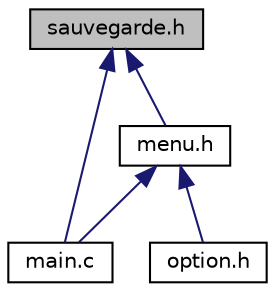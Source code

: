 digraph "sauvegarde.h"
{
 // LATEX_PDF_SIZE
  edge [fontname="Helvetica",fontsize="10",labelfontname="Helvetica",labelfontsize="10"];
  node [fontname="Helvetica",fontsize="10",shape=record];
  Node1 [label="sauvegarde.h",height=0.2,width=0.4,color="black", fillcolor="grey75", style="filled", fontcolor="black",tooltip="Fichier qui influe sur les salles du programme."];
  Node1 -> Node2 [dir="back",color="midnightblue",fontsize="10",style="solid"];
  Node2 [label="menu.h",height=0.2,width=0.4,color="black", fillcolor="white", style="filled",URL="$menu_8h.html",tooltip="Fichier contenant les fonctions chargeant le menu et ses images."];
  Node2 -> Node3 [dir="back",color="midnightblue",fontsize="10",style="solid"];
  Node3 [label="main.c",height=0.2,width=0.4,color="black", fillcolor="white", style="filled",URL="$main_8c.html",tooltip="Fonction main du programme."];
  Node2 -> Node4 [dir="back",color="midnightblue",fontsize="10",style="solid"];
  Node4 [label="option.h",height=0.2,width=0.4,color="black", fillcolor="white", style="filled",URL="$option_8h.html",tooltip="Fichier contenant les fonctions chargeant les option et ses images."];
  Node1 -> Node3 [dir="back",color="midnightblue",fontsize="10",style="solid"];
}
